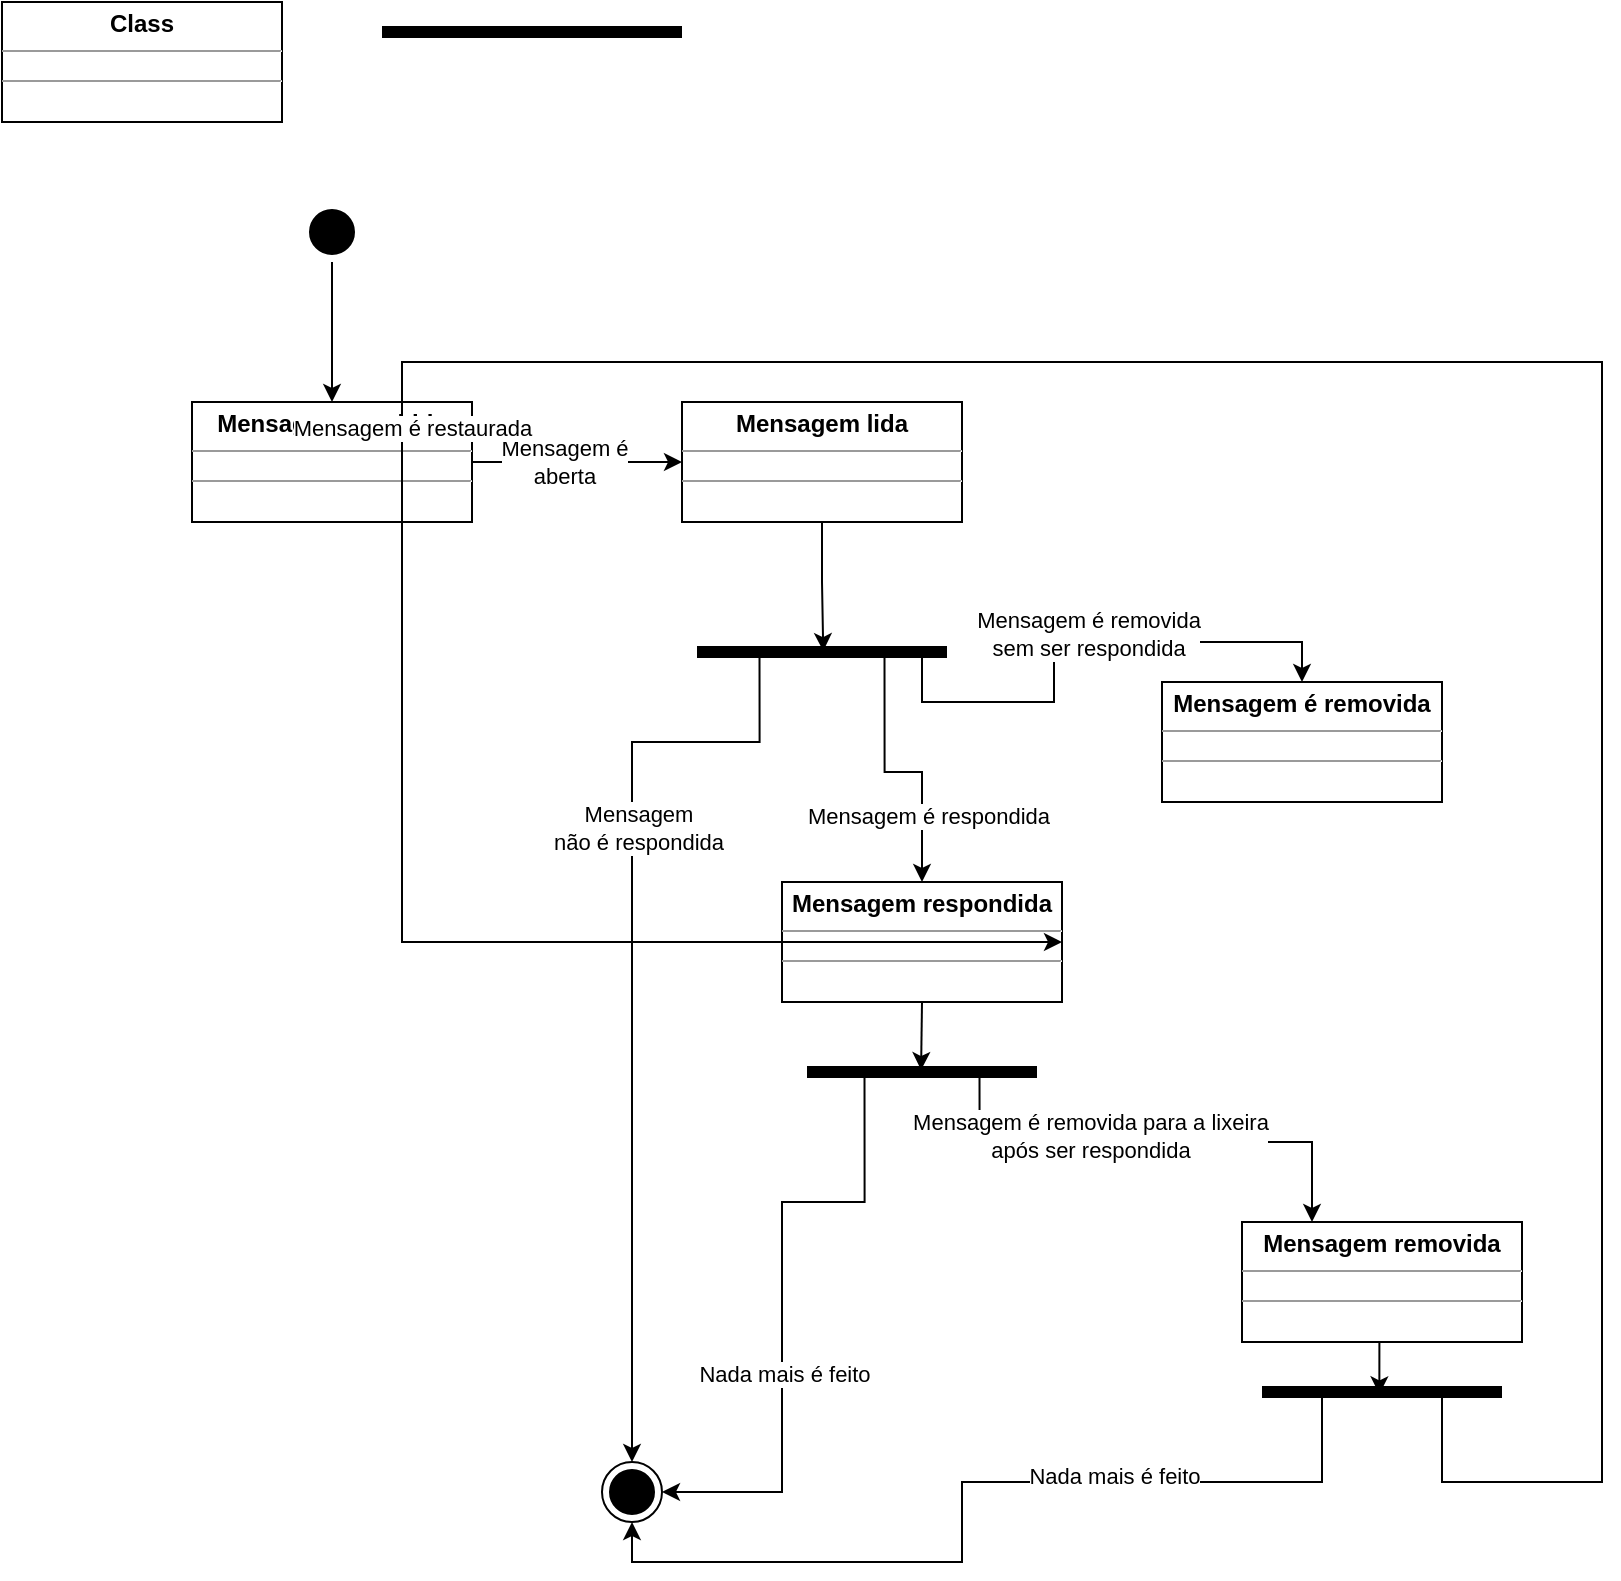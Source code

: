 <mxfile version="16.5.4" type="github">
  <diagram id="4MNVf7tuBf64kw4feR9f" name="Page-1">
    <mxGraphModel dx="914" dy="522" grid="1" gridSize="10" guides="1" tooltips="1" connect="1" arrows="1" fold="1" page="1" pageScale="1" pageWidth="1169" pageHeight="827" math="0" shadow="0">
      <root>
        <mxCell id="0" />
        <mxCell id="1" parent="0" />
        <mxCell id="Qjkzj_dB4ohVVPnHZtF3-1" value="" style="ellipse;html=1;shape=endState;fillColor=#000000;strokeColor=#000000;" vertex="1" parent="1">
          <mxGeometry x="320" y="760" width="30" height="30" as="geometry" />
        </mxCell>
        <mxCell id="Qjkzj_dB4ohVVPnHZtF3-8" style="edgeStyle=orthogonalEdgeStyle;rounded=0;orthogonalLoop=1;jettySize=auto;html=1;exitX=0.5;exitY=1;exitDx=0;exitDy=0;entryX=0.5;entryY=0;entryDx=0;entryDy=0;strokeColor=#000000;" edge="1" parent="1" source="Qjkzj_dB4ohVVPnHZtF3-2" target="Qjkzj_dB4ohVVPnHZtF3-7">
          <mxGeometry relative="1" as="geometry" />
        </mxCell>
        <mxCell id="Qjkzj_dB4ohVVPnHZtF3-2" value="" style="ellipse;html=1;shape=startState;fillColor=#000000;strokeColor=#000000;" vertex="1" parent="1">
          <mxGeometry x="170" y="130" width="30" height="30" as="geometry" />
        </mxCell>
        <mxCell id="Qjkzj_dB4ohVVPnHZtF3-4" value="&lt;p style=&quot;margin:0px;margin-top:4px;text-align:center;&quot;&gt;&lt;b&gt;Class&lt;/b&gt;&lt;/p&gt;&lt;hr size=&quot;1&quot;/&gt;&lt;div style=&quot;height:2px;&quot;&gt;&lt;/div&gt;&lt;hr size=&quot;1&quot;/&gt;&lt;div style=&quot;height:2px;&quot;&gt;&lt;/div&gt;" style="verticalAlign=top;align=left;overflow=fill;fontSize=12;fontFamily=Helvetica;html=1;strokeColor=#000000;" vertex="1" parent="1">
          <mxGeometry x="20" y="30" width="140" height="60" as="geometry" />
        </mxCell>
        <mxCell id="Qjkzj_dB4ohVVPnHZtF3-10" style="edgeStyle=orthogonalEdgeStyle;rounded=0;orthogonalLoop=1;jettySize=auto;html=1;exitX=1;exitY=0.5;exitDx=0;exitDy=0;entryX=0;entryY=0.5;entryDx=0;entryDy=0;strokeColor=#000000;" edge="1" parent="1" source="Qjkzj_dB4ohVVPnHZtF3-7" target="Qjkzj_dB4ohVVPnHZtF3-9">
          <mxGeometry relative="1" as="geometry" />
        </mxCell>
        <mxCell id="Qjkzj_dB4ohVVPnHZtF3-40" value="Mensagem é&lt;br&gt;aberta" style="edgeLabel;html=1;align=center;verticalAlign=middle;resizable=0;points=[];" vertex="1" connectable="0" parent="Qjkzj_dB4ohVVPnHZtF3-10">
          <mxGeometry x="-0.248" y="1" relative="1" as="geometry">
            <mxPoint x="6" y="1" as="offset" />
          </mxGeometry>
        </mxCell>
        <mxCell id="Qjkzj_dB4ohVVPnHZtF3-7" value="&lt;p style=&quot;margin: 0px ; margin-top: 4px ; text-align: center&quot;&gt;&lt;b&gt;Mensagem recebida&lt;/b&gt;&lt;/p&gt;&lt;hr size=&quot;1&quot;&gt;&lt;div style=&quot;height: 2px&quot;&gt;&lt;/div&gt;&lt;hr size=&quot;1&quot;&gt;&lt;div style=&quot;height: 2px&quot;&gt;&lt;/div&gt;" style="verticalAlign=top;align=left;overflow=fill;fontSize=12;fontFamily=Helvetica;html=1;strokeColor=#000000;" vertex="1" parent="1">
          <mxGeometry x="115" y="230" width="140" height="60" as="geometry" />
        </mxCell>
        <mxCell id="Qjkzj_dB4ohVVPnHZtF3-14" style="edgeStyle=orthogonalEdgeStyle;rounded=0;orthogonalLoop=1;jettySize=auto;html=1;exitX=0.5;exitY=1;exitDx=0;exitDy=0;strokeColor=#000000;entryX=0.505;entryY=0.455;entryDx=0;entryDy=0;entryPerimeter=0;" edge="1" parent="1" source="Qjkzj_dB4ohVVPnHZtF3-9" target="Qjkzj_dB4ohVVPnHZtF3-17">
          <mxGeometry relative="1" as="geometry">
            <mxPoint x="430" y="340" as="targetPoint" />
          </mxGeometry>
        </mxCell>
        <mxCell id="Qjkzj_dB4ohVVPnHZtF3-9" value="&lt;p style=&quot;margin: 0px ; margin-top: 4px ; text-align: center&quot;&gt;&lt;b&gt;Mensagem lida&lt;/b&gt;&lt;/p&gt;&lt;hr size=&quot;1&quot;&gt;&lt;div style=&quot;height: 2px&quot;&gt;&lt;/div&gt;&lt;hr size=&quot;1&quot;&gt;&lt;div style=&quot;height: 2px&quot;&gt;&lt;/div&gt;" style="verticalAlign=top;align=left;overflow=fill;fontSize=12;fontFamily=Helvetica;html=1;strokeColor=#000000;" vertex="1" parent="1">
          <mxGeometry x="360" y="230" width="140" height="60" as="geometry" />
        </mxCell>
        <mxCell id="Qjkzj_dB4ohVVPnHZtF3-15" value="" style="shape=line;html=1;strokeWidth=6;strokeColor=#000000;" vertex="1" parent="1">
          <mxGeometry x="210" y="40" width="150" height="10" as="geometry" />
        </mxCell>
        <mxCell id="Qjkzj_dB4ohVVPnHZtF3-22" style="edgeStyle=orthogonalEdgeStyle;rounded=0;orthogonalLoop=1;jettySize=auto;html=1;exitX=0.25;exitY=0.5;exitDx=0;exitDy=0;exitPerimeter=0;entryX=0.5;entryY=0;entryDx=0;entryDy=0;strokeColor=#000000;" edge="1" parent="1" source="Qjkzj_dB4ohVVPnHZtF3-17" target="Qjkzj_dB4ohVVPnHZtF3-1">
          <mxGeometry relative="1" as="geometry">
            <Array as="points">
              <mxPoint x="399" y="400" />
              <mxPoint x="335" y="400" />
            </Array>
          </mxGeometry>
        </mxCell>
        <mxCell id="Qjkzj_dB4ohVVPnHZtF3-41" value="Mensagem&lt;br&gt;não é respondida" style="edgeLabel;html=1;align=center;verticalAlign=middle;resizable=0;points=[];" vertex="1" connectable="0" parent="Qjkzj_dB4ohVVPnHZtF3-22">
          <mxGeometry x="-0.353" y="3" relative="1" as="geometry">
            <mxPoint as="offset" />
          </mxGeometry>
        </mxCell>
        <mxCell id="Qjkzj_dB4ohVVPnHZtF3-31" style="edgeStyle=orthogonalEdgeStyle;rounded=0;orthogonalLoop=1;jettySize=auto;html=1;exitX=0.75;exitY=0.5;exitDx=0;exitDy=0;exitPerimeter=0;strokeColor=#000000;" edge="1" parent="1" source="Qjkzj_dB4ohVVPnHZtF3-17" target="Qjkzj_dB4ohVVPnHZtF3-19">
          <mxGeometry relative="1" as="geometry" />
        </mxCell>
        <mxCell id="Qjkzj_dB4ohVVPnHZtF3-42" value="Mensagem é respondida" style="edgeLabel;html=1;align=center;verticalAlign=middle;resizable=0;points=[];" vertex="1" connectable="0" parent="Qjkzj_dB4ohVVPnHZtF3-31">
          <mxGeometry x="0.291" y="3" relative="1" as="geometry">
            <mxPoint y="14" as="offset" />
          </mxGeometry>
        </mxCell>
        <mxCell id="Qjkzj_dB4ohVVPnHZtF3-56" style="edgeStyle=orthogonalEdgeStyle;rounded=0;orthogonalLoop=1;jettySize=auto;html=1;exitX=1;exitY=0.5;exitDx=0;exitDy=0;exitPerimeter=0;strokeColor=#000000;" edge="1" parent="1" source="Qjkzj_dB4ohVVPnHZtF3-17" target="Qjkzj_dB4ohVVPnHZtF3-55">
          <mxGeometry relative="1" as="geometry">
            <Array as="points">
              <mxPoint x="480" y="355" />
              <mxPoint x="480" y="380" />
              <mxPoint x="546" y="380" />
              <mxPoint x="546" y="350" />
              <mxPoint x="670" y="350" />
            </Array>
          </mxGeometry>
        </mxCell>
        <mxCell id="Qjkzj_dB4ohVVPnHZtF3-57" value="Mensagem é removida&lt;br&gt;sem ser respondida" style="edgeLabel;html=1;align=center;verticalAlign=middle;resizable=0;points=[];" vertex="1" connectable="0" parent="Qjkzj_dB4ohVVPnHZtF3-56">
          <mxGeometry x="0.083" y="4" relative="1" as="geometry">
            <mxPoint as="offset" />
          </mxGeometry>
        </mxCell>
        <mxCell id="Qjkzj_dB4ohVVPnHZtF3-17" value="" style="shape=line;html=1;strokeWidth=6;strokeColor=#000000;" vertex="1" parent="1">
          <mxGeometry x="367.5" y="350" width="125" height="10" as="geometry" />
        </mxCell>
        <mxCell id="Qjkzj_dB4ohVVPnHZtF3-25" style="edgeStyle=orthogonalEdgeStyle;rounded=0;orthogonalLoop=1;jettySize=auto;html=1;exitX=0.5;exitY=1;exitDx=0;exitDy=0;entryX=0.496;entryY=0.4;entryDx=0;entryDy=0;entryPerimeter=0;strokeColor=#000000;" edge="1" parent="1" source="Qjkzj_dB4ohVVPnHZtF3-19" target="Qjkzj_dB4ohVVPnHZtF3-24">
          <mxGeometry relative="1" as="geometry" />
        </mxCell>
        <mxCell id="Qjkzj_dB4ohVVPnHZtF3-19" value="&lt;p style=&quot;margin: 0px ; margin-top: 4px ; text-align: center&quot;&gt;&lt;b&gt;Mensagem respondida&lt;/b&gt;&lt;/p&gt;&lt;hr size=&quot;1&quot;&gt;&lt;div style=&quot;height: 2px&quot;&gt;&lt;/div&gt;&lt;hr size=&quot;1&quot;&gt;&lt;div style=&quot;height: 2px&quot;&gt;&lt;/div&gt;" style="verticalAlign=top;align=left;overflow=fill;fontSize=12;fontFamily=Helvetica;html=1;strokeColor=#000000;" vertex="1" parent="1">
          <mxGeometry x="410" y="470" width="140" height="60" as="geometry" />
        </mxCell>
        <mxCell id="Qjkzj_dB4ohVVPnHZtF3-34" style="edgeStyle=orthogonalEdgeStyle;rounded=0;orthogonalLoop=1;jettySize=auto;html=1;exitX=0.75;exitY=0.5;exitDx=0;exitDy=0;exitPerimeter=0;entryX=0.25;entryY=0;entryDx=0;entryDy=0;strokeColor=#000000;" edge="1" parent="1" source="Qjkzj_dB4ohVVPnHZtF3-24" target="Qjkzj_dB4ohVVPnHZtF3-32">
          <mxGeometry relative="1" as="geometry">
            <Array as="points">
              <mxPoint x="509" y="600" />
              <mxPoint x="675" y="600" />
            </Array>
          </mxGeometry>
        </mxCell>
        <mxCell id="Qjkzj_dB4ohVVPnHZtF3-49" value="Mensagem é removida para a lixeira&lt;br&gt;após ser respondida" style="edgeLabel;html=1;align=center;verticalAlign=middle;resizable=0;points=[];" vertex="1" connectable="0" parent="Qjkzj_dB4ohVVPnHZtF3-34">
          <mxGeometry x="-0.259" y="3" relative="1" as="geometry">
            <mxPoint as="offset" />
          </mxGeometry>
        </mxCell>
        <mxCell id="Qjkzj_dB4ohVVPnHZtF3-39" style="edgeStyle=orthogonalEdgeStyle;rounded=0;orthogonalLoop=1;jettySize=auto;html=1;exitX=0.25;exitY=0.5;exitDx=0;exitDy=0;exitPerimeter=0;entryX=1;entryY=0.5;entryDx=0;entryDy=0;strokeColor=#000000;" edge="1" parent="1" source="Qjkzj_dB4ohVVPnHZtF3-24" target="Qjkzj_dB4ohVVPnHZtF3-1">
          <mxGeometry relative="1" as="geometry">
            <Array as="points">
              <mxPoint x="451" y="630" />
              <mxPoint x="410" y="630" />
              <mxPoint x="410" y="775" />
            </Array>
          </mxGeometry>
        </mxCell>
        <mxCell id="Qjkzj_dB4ohVVPnHZtF3-48" value="Nada mais é feito" style="edgeLabel;html=1;align=center;verticalAlign=middle;resizable=0;points=[];" vertex="1" connectable="0" parent="Qjkzj_dB4ohVVPnHZtF3-39">
          <mxGeometry x="0.235" y="1" relative="1" as="geometry">
            <mxPoint as="offset" />
          </mxGeometry>
        </mxCell>
        <mxCell id="Qjkzj_dB4ohVVPnHZtF3-24" value="" style="shape=line;html=1;strokeWidth=6;strokeColor=#000000;" vertex="1" parent="1">
          <mxGeometry x="422.5" y="560" width="115" height="10" as="geometry" />
        </mxCell>
        <mxCell id="Qjkzj_dB4ohVVPnHZtF3-46" style="edgeStyle=orthogonalEdgeStyle;rounded=0;orthogonalLoop=1;jettySize=auto;html=1;exitX=0.5;exitY=1;exitDx=0;exitDy=0;entryX=0.489;entryY=0.617;entryDx=0;entryDy=0;entryPerimeter=0;strokeColor=#000000;" edge="1" parent="1" source="Qjkzj_dB4ohVVPnHZtF3-32" target="Qjkzj_dB4ohVVPnHZtF3-44">
          <mxGeometry relative="1" as="geometry" />
        </mxCell>
        <mxCell id="Qjkzj_dB4ohVVPnHZtF3-32" value="&lt;p style=&quot;margin: 0px ; margin-top: 4px ; text-align: center&quot;&gt;&lt;b&gt;Mensagem removida&lt;/b&gt;&lt;/p&gt;&lt;hr size=&quot;1&quot;&gt;&lt;div style=&quot;height: 2px&quot;&gt;&lt;/div&gt;&lt;hr size=&quot;1&quot;&gt;&lt;div style=&quot;height: 2px&quot;&gt;&lt;/div&gt;" style="verticalAlign=top;align=left;overflow=fill;fontSize=12;fontFamily=Helvetica;html=1;strokeColor=#000000;" vertex="1" parent="1">
          <mxGeometry x="640" y="640" width="140" height="60" as="geometry" />
        </mxCell>
        <mxCell id="Qjkzj_dB4ohVVPnHZtF3-45" style="edgeStyle=orthogonalEdgeStyle;rounded=0;orthogonalLoop=1;jettySize=auto;html=1;exitX=0.25;exitY=0.5;exitDx=0;exitDy=0;exitPerimeter=0;entryX=0.5;entryY=1;entryDx=0;entryDy=0;strokeColor=#000000;" edge="1" parent="1" source="Qjkzj_dB4ohVVPnHZtF3-44" target="Qjkzj_dB4ohVVPnHZtF3-1">
          <mxGeometry relative="1" as="geometry">
            <Array as="points">
              <mxPoint x="680" y="770" />
              <mxPoint x="500" y="770" />
              <mxPoint x="500" y="810" />
              <mxPoint x="335" y="810" />
            </Array>
          </mxGeometry>
        </mxCell>
        <mxCell id="Qjkzj_dB4ohVVPnHZtF3-52" value="Nada mais é feito" style="edgeLabel;html=1;align=center;verticalAlign=middle;resizable=0;points=[];" vertex="1" connectable="0" parent="Qjkzj_dB4ohVVPnHZtF3-45">
          <mxGeometry x="-0.335" y="-3" relative="1" as="geometry">
            <mxPoint as="offset" />
          </mxGeometry>
        </mxCell>
        <mxCell id="Qjkzj_dB4ohVVPnHZtF3-47" style="edgeStyle=orthogonalEdgeStyle;rounded=0;orthogonalLoop=1;jettySize=auto;html=1;exitX=0.75;exitY=0.5;exitDx=0;exitDy=0;exitPerimeter=0;entryX=1;entryY=0.5;entryDx=0;entryDy=0;strokeColor=#000000;" edge="1" parent="1" source="Qjkzj_dB4ohVVPnHZtF3-44" target="Qjkzj_dB4ohVVPnHZtF3-19">
          <mxGeometry relative="1" as="geometry">
            <Array as="points">
              <mxPoint x="740" y="770" />
              <mxPoint x="820" y="770" />
              <mxPoint x="820" y="210" />
              <mxPoint x="220" y="210" />
              <mxPoint x="220" y="500" />
            </Array>
          </mxGeometry>
        </mxCell>
        <mxCell id="Qjkzj_dB4ohVVPnHZtF3-53" value="Mensagem é restaurada" style="edgeLabel;html=1;align=center;verticalAlign=middle;resizable=0;points=[];" vertex="1" connectable="0" parent="Qjkzj_dB4ohVVPnHZtF3-47">
          <mxGeometry x="0.389" y="5" relative="1" as="geometry">
            <mxPoint y="-5" as="offset" />
          </mxGeometry>
        </mxCell>
        <mxCell id="Qjkzj_dB4ohVVPnHZtF3-44" value="" style="shape=line;html=1;strokeWidth=6;strokeColor=#000000;" vertex="1" parent="1">
          <mxGeometry x="650" y="720" width="120" height="10" as="geometry" />
        </mxCell>
        <mxCell id="Qjkzj_dB4ohVVPnHZtF3-55" value="&lt;p style=&quot;margin: 0px ; margin-top: 4px ; text-align: center&quot;&gt;&lt;b&gt;Mensagem é removida&lt;/b&gt;&lt;/p&gt;&lt;hr size=&quot;1&quot;&gt;&lt;div style=&quot;height: 2px&quot;&gt;&lt;/div&gt;&lt;hr size=&quot;1&quot;&gt;&lt;div style=&quot;height: 2px&quot;&gt;&lt;/div&gt;" style="verticalAlign=top;align=left;overflow=fill;fontSize=12;fontFamily=Helvetica;html=1;strokeColor=#000000;" vertex="1" parent="1">
          <mxGeometry x="600" y="370" width="140" height="60" as="geometry" />
        </mxCell>
      </root>
    </mxGraphModel>
  </diagram>
</mxfile>
